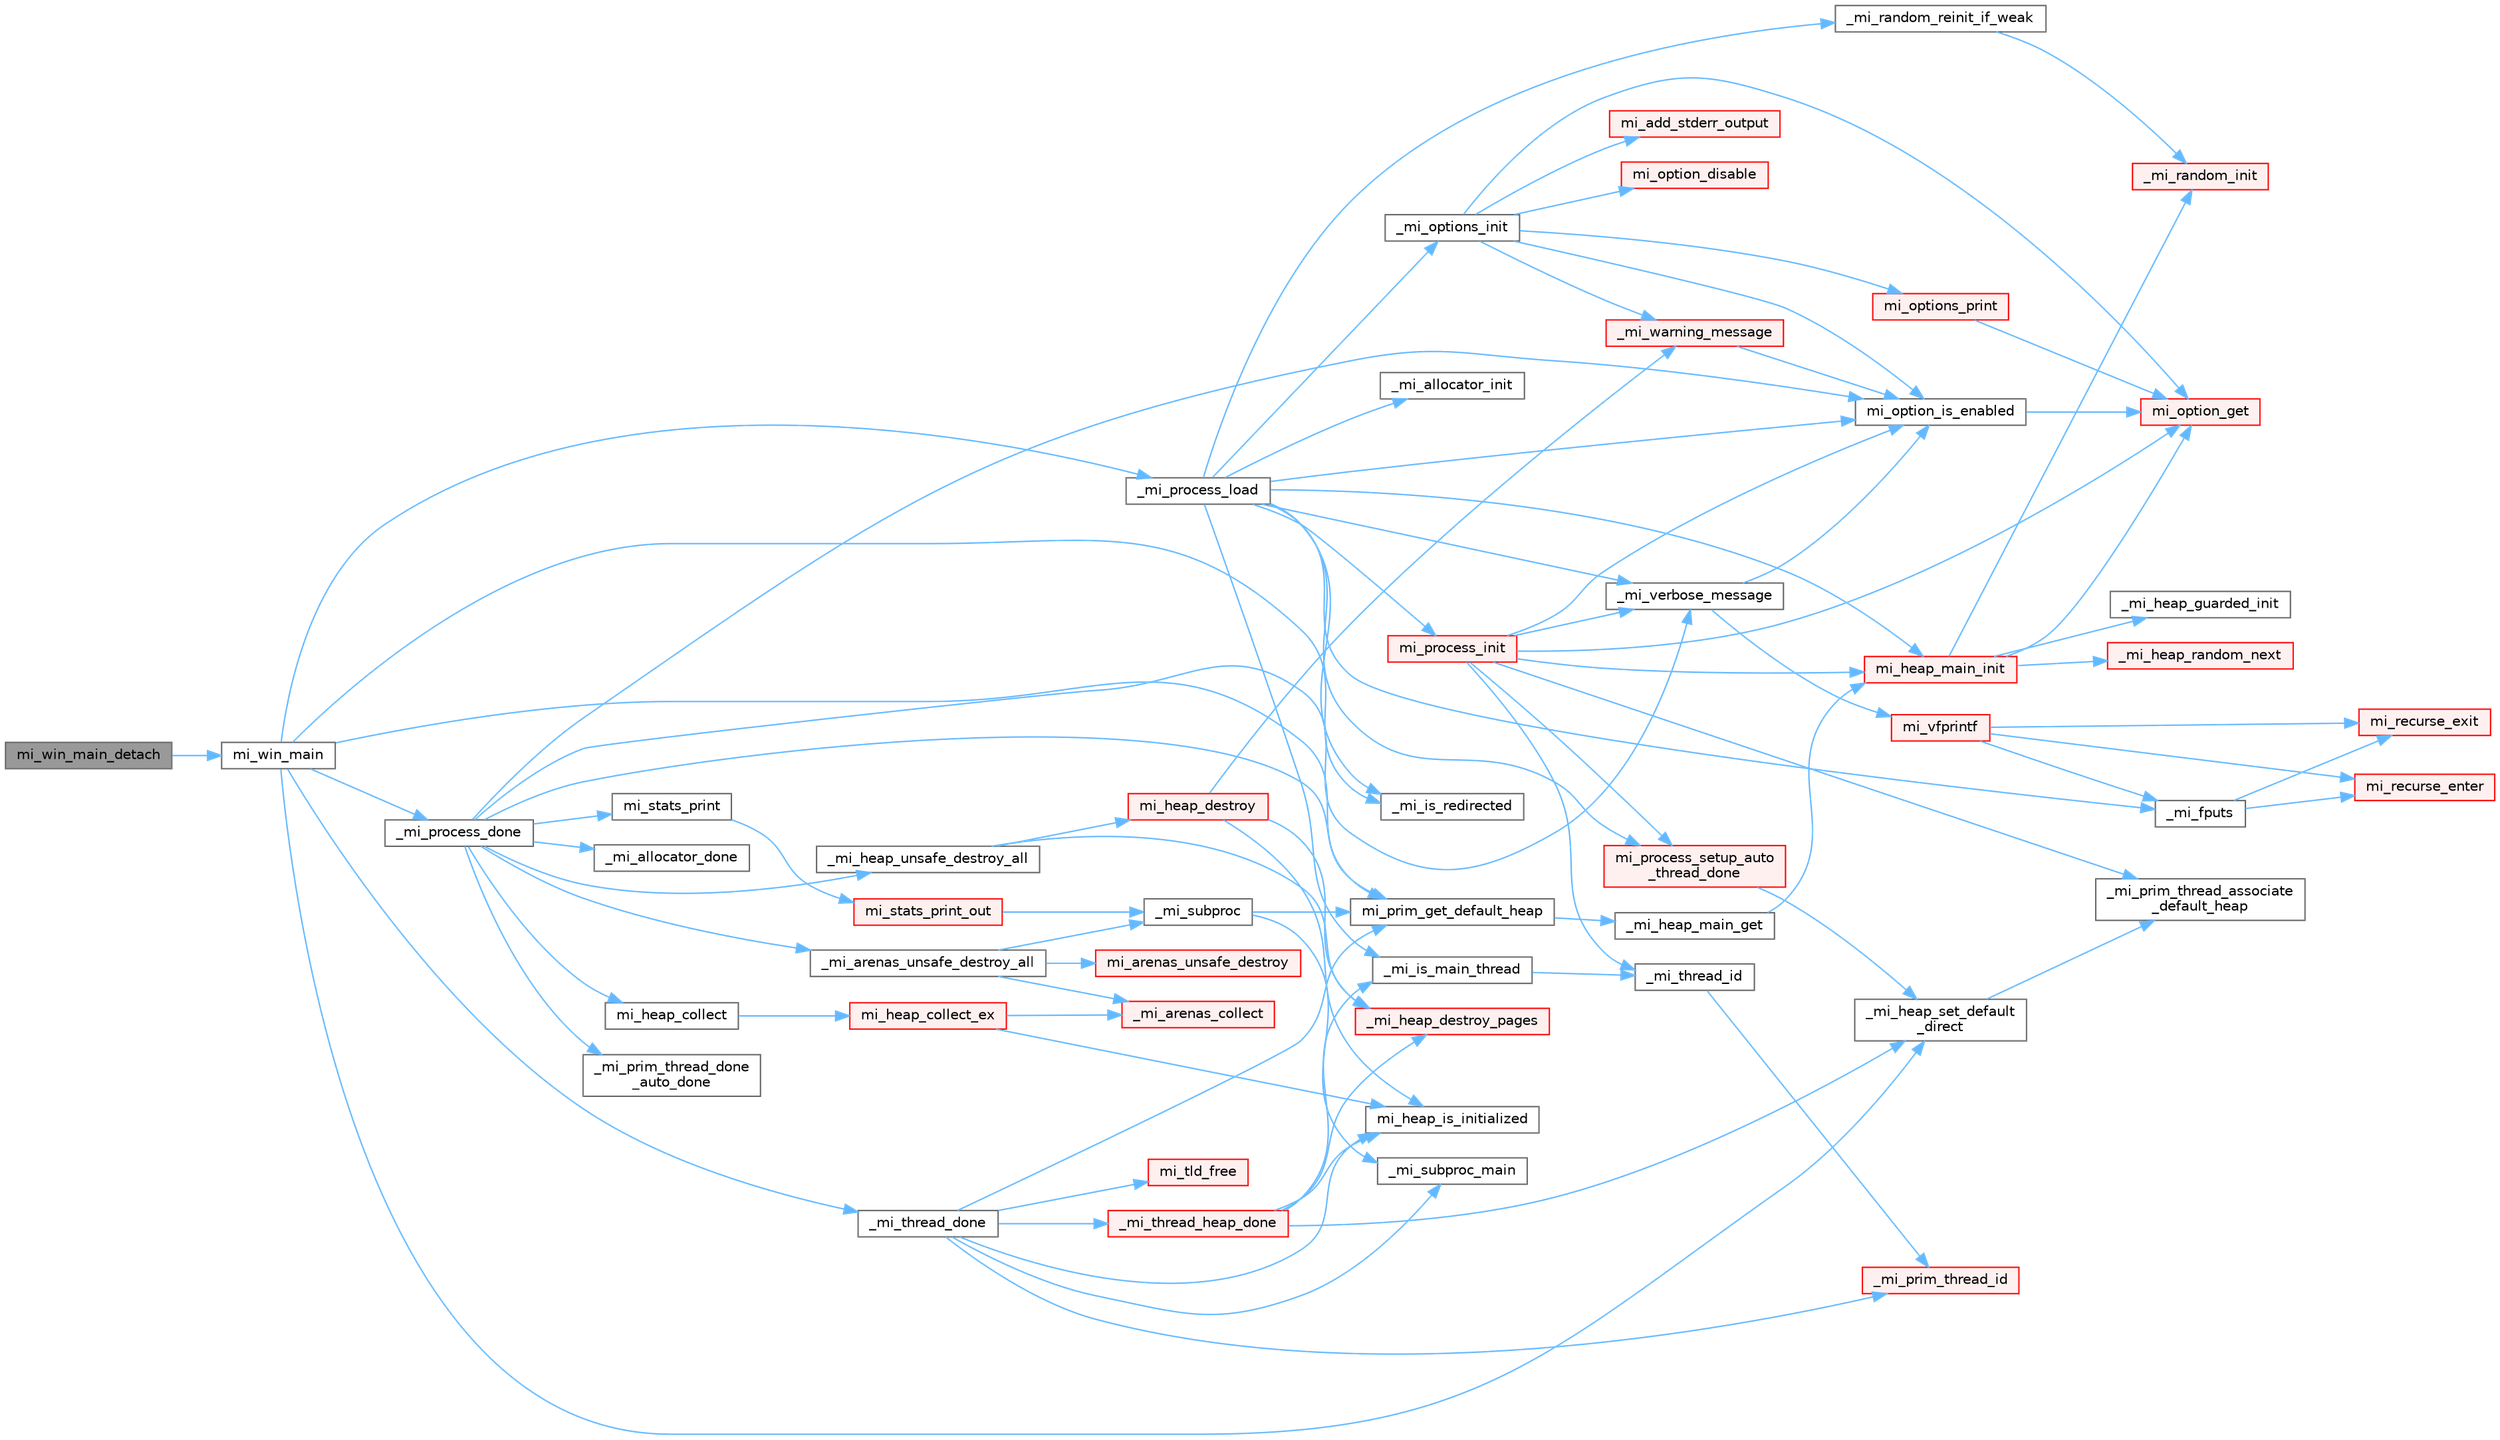 digraph "mi_win_main_detach"
{
 // LATEX_PDF_SIZE
  bgcolor="transparent";
  edge [fontname=Helvetica,fontsize=10,labelfontname=Helvetica,labelfontsize=10];
  node [fontname=Helvetica,fontsize=10,shape=box,height=0.2,width=0.4];
  rankdir="LR";
  Node1 [id="Node000001",label="mi_win_main_detach",height=0.2,width=0.4,color="gray40", fillcolor="grey60", style="filled", fontcolor="black",tooltip=" "];
  Node1 -> Node2 [id="edge1_Node000001_Node000002",color="steelblue1",style="solid",tooltip=" "];
  Node2 [id="Node000002",label="mi_win_main",height=0.2,width=0.4,color="grey40", fillcolor="white", style="filled",URL="$windows_2prim_8c.html#a07033ca5bbc505568ef485ed52bb2fdd",tooltip=" "];
  Node2 -> Node3 [id="edge2_Node000002_Node000003",color="steelblue1",style="solid",tooltip=" "];
  Node3 [id="Node000003",label="_mi_heap_set_default\l_direct",height=0.2,width=0.4,color="grey40", fillcolor="white", style="filled",URL="$_e_a_s_t_l_2packages_2mimalloc_2src_2init_8c.html#a96662339b7c5ce88bc64ce34ac3afd62",tooltip=" "];
  Node3 -> Node4 [id="edge3_Node000003_Node000004",color="steelblue1",style="solid",tooltip=" "];
  Node4 [id="Node000004",label="_mi_prim_thread_associate\l_default_heap",height=0.2,width=0.4,color="grey40", fillcolor="white", style="filled",URL="$windows_2prim_8c.html#a14b6be498e17cdf74c6b5cb38c2ec306",tooltip=" "];
  Node2 -> Node5 [id="edge4_Node000002_Node000005",color="steelblue1",style="solid",tooltip=" "];
  Node5 [id="Node000005",label="_mi_is_redirected",height=0.2,width=0.4,color="grey40", fillcolor="white", style="filled",URL="$prim_8c.html#a5ba84f92c517c2064f1a27291e805cde",tooltip=" "];
  Node2 -> Node6 [id="edge5_Node000002_Node000006",color="steelblue1",style="solid",tooltip=" "];
  Node6 [id="Node000006",label="_mi_process_done",height=0.2,width=0.4,color="grey40", fillcolor="white", style="filled",URL="$_e_a_s_t_l_2packages_2mimalloc_2src_2init_8c.html#a9c16ccb2903fdc96b751be27a3026b85",tooltip=" "];
  Node6 -> Node7 [id="edge6_Node000006_Node000007",color="steelblue1",style="solid",tooltip=" "];
  Node7 [id="Node000007",label="_mi_allocator_done",height=0.2,width=0.4,color="grey40", fillcolor="white", style="filled",URL="$prim_8c.html#a7e136e91a5d610c8d4b0beb0e6c4b47b",tooltip=" "];
  Node6 -> Node8 [id="edge7_Node000006_Node000008",color="steelblue1",style="solid",tooltip=" "];
  Node8 [id="Node000008",label="_mi_arenas_unsafe_destroy_all",height=0.2,width=0.4,color="grey40", fillcolor="white", style="filled",URL="$arena_8c.html#a93f661f9e49d64f4c2081b98403bc708",tooltip=" "];
  Node8 -> Node9 [id="edge8_Node000008_Node000009",color="steelblue1",style="solid",tooltip=" "];
  Node9 [id="Node000009",label="_mi_arenas_collect",height=0.2,width=0.4,color="red", fillcolor="#FFF0F0", style="filled",URL="$arena_8c.html#a6f7e5b0577ff900eb89e76701c43672f",tooltip=" "];
  Node8 -> Node137 [id="edge9_Node000008_Node000137",color="steelblue1",style="solid",tooltip=" "];
  Node137 [id="Node000137",label="_mi_subproc",height=0.2,width=0.4,color="grey40", fillcolor="white", style="filled",URL="$_e_a_s_t_l_2packages_2mimalloc_2src_2init_8c.html#ad7ba0b811f08490a3e64e9a7b3a03486",tooltip=" "];
  Node137 -> Node138 [id="edge10_Node000137_Node000138",color="steelblue1",style="solid",tooltip=" "];
  Node138 [id="Node000138",label="_mi_subproc_main",height=0.2,width=0.4,color="grey40", fillcolor="white", style="filled",URL="$_e_a_s_t_l_2packages_2mimalloc_2src_2init_8c.html#ab41c4f33f8195e6f62d943dc4d0a8d8a",tooltip=" "];
  Node137 -> Node139 [id="edge11_Node000137_Node000139",color="steelblue1",style="solid",tooltip=" "];
  Node139 [id="Node000139",label="mi_prim_get_default_heap",height=0.2,width=0.4,color="grey40", fillcolor="white", style="filled",URL="$prim_8h.html#a986e62564728229db3ccecbd6e97fd98",tooltip=" "];
  Node139 -> Node140 [id="edge12_Node000139_Node000140",color="steelblue1",style="solid",tooltip=" "];
  Node140 [id="Node000140",label="_mi_heap_main_get",height=0.2,width=0.4,color="grey40", fillcolor="white", style="filled",URL="$_e_a_s_t_l_2packages_2mimalloc_2src_2init_8c.html#a1feeb4148fb048caf23361152895a55c",tooltip=" "];
  Node140 -> Node141 [id="edge13_Node000140_Node000141",color="steelblue1",style="solid",tooltip=" "];
  Node141 [id="Node000141",label="mi_heap_main_init",height=0.2,width=0.4,color="red", fillcolor="#FFF0F0", style="filled",URL="$_e_a_s_t_l_2packages_2mimalloc_2src_2init_8c.html#a5d8b12ae7942ecf3eb4e8ffd313a263a",tooltip=" "];
  Node141 -> Node142 [id="edge14_Node000141_Node000142",color="steelblue1",style="solid",tooltip=" "];
  Node142 [id="Node000142",label="_mi_heap_guarded_init",height=0.2,width=0.4,color="grey40", fillcolor="white", style="filled",URL="$_e_a_s_t_l_2packages_2mimalloc_2src_2init_8c.html#a70e3672a1e08dcb5e7e311d403693394",tooltip=" "];
  Node141 -> Node143 [id="edge15_Node000141_Node000143",color="steelblue1",style="solid",tooltip=" "];
  Node143 [id="Node000143",label="_mi_heap_random_next",height=0.2,width=0.4,color="red", fillcolor="#FFF0F0", style="filled",URL="$heap_8c.html#a68ddb5f2c595ea9d4e8d450342b4713c",tooltip=" "];
  Node141 -> Node149 [id="edge16_Node000141_Node000149",color="steelblue1",style="solid",tooltip=" "];
  Node149 [id="Node000149",label="_mi_random_init",height=0.2,width=0.4,color="red", fillcolor="#FFF0F0", style="filled",URL="$random_8c.html#aca9dc8a900f1b727e326063778b2eee1",tooltip=" "];
  Node141 -> Node18 [id="edge17_Node000141_Node000018",color="steelblue1",style="solid",tooltip=" "];
  Node18 [id="Node000018",label="mi_option_get",height=0.2,width=0.4,color="red", fillcolor="#FFF0F0", style="filled",URL="$group__options.html#ga7e8af195cc81d3fa64ccf2662caa565a",tooltip=" "];
  Node8 -> Node166 [id="edge18_Node000008_Node000166",color="steelblue1",style="solid",tooltip=" "];
  Node166 [id="Node000166",label="mi_arenas_unsafe_destroy",height=0.2,width=0.4,color="red", fillcolor="#FFF0F0", style="filled",URL="$arena_8c.html#abbafee639786f490d7b0c0088d01f72d",tooltip=" "];
  Node6 -> Node176 [id="edge19_Node000006_Node000176",color="steelblue1",style="solid",tooltip=" "];
  Node176 [id="Node000176",label="_mi_heap_unsafe_destroy_all",height=0.2,width=0.4,color="grey40", fillcolor="white", style="filled",URL="$heap_8c.html#a0f3be54d4c82f6711129f15c5352f100",tooltip=" "];
  Node176 -> Node177 [id="edge20_Node000176_Node000177",color="steelblue1",style="solid",tooltip=" "];
  Node177 [id="Node000177",label="_mi_heap_destroy_pages",height=0.2,width=0.4,color="red", fillcolor="#FFF0F0", style="filled",URL="$heap_8c.html#ad6a00b059e454ba5c9d1eee55648d15c",tooltip=" "];
  Node176 -> Node285 [id="edge21_Node000176_Node000285",color="steelblue1",style="solid",tooltip=" "];
  Node285 [id="Node000285",label="mi_heap_destroy",height=0.2,width=0.4,color="red", fillcolor="#FFF0F0", style="filled",URL="$group__heap.html#ga9f9c0844edb9717f4feacd79116b8e0d",tooltip=" "];
  Node285 -> Node177 [id="edge22_Node000285_Node000177",color="steelblue1",style="solid",tooltip=" "];
  Node285 -> Node29 [id="edge23_Node000285_Node000029",color="steelblue1",style="solid",tooltip=" "];
  Node29 [id="Node000029",label="_mi_warning_message",height=0.2,width=0.4,color="red", fillcolor="#FFF0F0", style="filled",URL="$options_8c.html#ac253cac2ca24fb63be7f4937ac620dc4",tooltip=" "];
  Node29 -> Node30 [id="edge24_Node000029_Node000030",color="steelblue1",style="solid",tooltip=" "];
  Node30 [id="Node000030",label="mi_option_is_enabled",height=0.2,width=0.4,color="grey40", fillcolor="white", style="filled",URL="$group__options.html#ga459ad98f18b3fc9275474807fe0ca188",tooltip=" "];
  Node30 -> Node18 [id="edge25_Node000030_Node000018",color="steelblue1",style="solid",tooltip=" "];
  Node285 -> Node282 [id="edge26_Node000285_Node000282",color="steelblue1",style="solid",tooltip=" "];
  Node282 [id="Node000282",label="mi_heap_is_initialized",height=0.2,width=0.4,color="grey40", fillcolor="white", style="filled",URL="$_e_a_s_t_l_2packages_2mimalloc_2include_2mimalloc_2internal_8h.html#a320c7d8a15c57974d3b105558a2a55e6",tooltip=" "];
  Node6 -> Node431 [id="edge27_Node000006_Node000431",color="steelblue1",style="solid",tooltip=" "];
  Node431 [id="Node000431",label="_mi_prim_thread_done\l_auto_done",height=0.2,width=0.4,color="grey40", fillcolor="white", style="filled",URL="$windows_2prim_8c.html#a46efc702aefc032dfa0abf324d30cfd8",tooltip=" "];
  Node6 -> Node241 [id="edge28_Node000006_Node000241",color="steelblue1",style="solid",tooltip=" "];
  Node241 [id="Node000241",label="_mi_verbose_message",height=0.2,width=0.4,color="grey40", fillcolor="white", style="filled",URL="$options_8c.html#ab9890036c5acb25eacd13bec3a6b0c68",tooltip=" "];
  Node241 -> Node30 [id="edge29_Node000241_Node000030",color="steelblue1",style="solid",tooltip=" "];
  Node241 -> Node43 [id="edge30_Node000241_Node000043",color="steelblue1",style="solid",tooltip=" "];
  Node43 [id="Node000043",label="mi_vfprintf",height=0.2,width=0.4,color="red", fillcolor="#FFF0F0", style="filled",URL="$options_8c.html#a1f31f62f178fb5309451aa44c8d25327",tooltip=" "];
  Node43 -> Node44 [id="edge31_Node000043_Node000044",color="steelblue1",style="solid",tooltip=" "];
  Node44 [id="Node000044",label="_mi_fputs",height=0.2,width=0.4,color="grey40", fillcolor="white", style="filled",URL="$options_8c.html#a74eecad8676654f59f427a84ccc5c19d",tooltip=" "];
  Node44 -> Node45 [id="edge32_Node000044_Node000045",color="steelblue1",style="solid",tooltip=" "];
  Node45 [id="Node000045",label="mi_recurse_enter",height=0.2,width=0.4,color="red", fillcolor="#FFF0F0", style="filled",URL="$options_8c.html#a1fdb7bd3b10624ddeabe0988c52a1285",tooltip=" "];
  Node44 -> Node46 [id="edge33_Node000044_Node000046",color="steelblue1",style="solid",tooltip=" "];
  Node46 [id="Node000046",label="mi_recurse_exit",height=0.2,width=0.4,color="red", fillcolor="#FFF0F0", style="filled",URL="$options_8c.html#ae9c4fbdaa6fedca31b9c25dcb78112ae",tooltip=" "];
  Node43 -> Node45 [id="edge34_Node000043_Node000045",color="steelblue1",style="solid",tooltip=" "];
  Node43 -> Node46 [id="edge35_Node000043_Node000046",color="steelblue1",style="solid",tooltip=" "];
  Node6 -> Node432 [id="edge36_Node000006_Node000432",color="steelblue1",style="solid",tooltip=" "];
  Node432 [id="Node000432",label="mi_heap_collect",height=0.2,width=0.4,color="grey40", fillcolor="white", style="filled",URL="$group__heap.html#ga7922f7495cde30b1984d0e6072419298",tooltip="Release outstanding resources in a specific heap."];
  Node432 -> Node288 [id="edge37_Node000432_Node000288",color="steelblue1",style="solid",tooltip=" "];
  Node288 [id="Node000288",label="mi_heap_collect_ex",height=0.2,width=0.4,color="red", fillcolor="#FFF0F0", style="filled",URL="$heap_8c.html#a13231466662ebaf79b77c254d4c7f389",tooltip=" "];
  Node288 -> Node9 [id="edge38_Node000288_Node000009",color="steelblue1",style="solid",tooltip=" "];
  Node288 -> Node282 [id="edge39_Node000288_Node000282",color="steelblue1",style="solid",tooltip=" "];
  Node6 -> Node30 [id="edge40_Node000006_Node000030",color="steelblue1",style="solid",tooltip=" "];
  Node6 -> Node139 [id="edge41_Node000006_Node000139",color="steelblue1",style="solid",tooltip=" "];
  Node6 -> Node433 [id="edge42_Node000006_Node000433",color="steelblue1",style="solid",tooltip=" "];
  Node433 [id="Node000433",label="mi_stats_print",height=0.2,width=0.4,color="grey40", fillcolor="white", style="filled",URL="$group__extended.html#ga2d126e5c62d3badc35445e5d84166df2",tooltip=" "];
  Node433 -> Node434 [id="edge43_Node000433_Node000434",color="steelblue1",style="solid",tooltip=" "];
  Node434 [id="Node000434",label="mi_stats_print_out",height=0.2,width=0.4,color="red", fillcolor="#FFF0F0", style="filled",URL="$group__extended.html#ga537f13b299ddf801e49a5a94fde02c79",tooltip=" "];
  Node434 -> Node137 [id="edge44_Node000434_Node000137",color="steelblue1",style="solid",tooltip=" "];
  Node2 -> Node451 [id="edge45_Node000002_Node000451",color="steelblue1",style="solid",tooltip=" "];
  Node451 [id="Node000451",label="_mi_process_load",height=0.2,width=0.4,color="grey40", fillcolor="white", style="filled",URL="$_e_a_s_t_l_2packages_2mimalloc_2src_2init_8c.html#a482a417323e1329ddf36dae4417a710a",tooltip=" "];
  Node451 -> Node452 [id="edge46_Node000451_Node000452",color="steelblue1",style="solid",tooltip=" "];
  Node452 [id="Node000452",label="_mi_allocator_init",height=0.2,width=0.4,color="grey40", fillcolor="white", style="filled",URL="$prim_8c.html#ae337a54314cd4e9d1732d1f5b0d793d8",tooltip=" "];
  Node451 -> Node44 [id="edge47_Node000451_Node000044",color="steelblue1",style="solid",tooltip=" "];
  Node451 -> Node32 [id="edge48_Node000451_Node000032",color="steelblue1",style="solid",tooltip=" "];
  Node32 [id="Node000032",label="_mi_is_main_thread",height=0.2,width=0.4,color="grey40", fillcolor="white", style="filled",URL="$_e_a_s_t_l_2packages_2mimalloc_2src_2init_8c.html#a008e0a28e7c86b15a04094d595e2c327",tooltip=" "];
  Node32 -> Node33 [id="edge49_Node000032_Node000033",color="steelblue1",style="solid",tooltip=" "];
  Node33 [id="Node000033",label="_mi_thread_id",height=0.2,width=0.4,color="grey40", fillcolor="white", style="filled",URL="$_e_a_s_t_l_2packages_2mimalloc_2src_2init_8c.html#a43068a36d7dea6ccf1e3558a27e22993",tooltip=" "];
  Node33 -> Node34 [id="edge50_Node000033_Node000034",color="steelblue1",style="solid",tooltip=" "];
  Node34 [id="Node000034",label="_mi_prim_thread_id",height=0.2,width=0.4,color="red", fillcolor="#FFF0F0", style="filled",URL="$prim_8h.html#a3875c92cbb791d0a7c69bc1fd2df6804",tooltip=" "];
  Node451 -> Node5 [id="edge51_Node000451_Node000005",color="steelblue1",style="solid",tooltip=" "];
  Node451 -> Node453 [id="edge52_Node000451_Node000453",color="steelblue1",style="solid",tooltip=" "];
  Node453 [id="Node000453",label="_mi_options_init",height=0.2,width=0.4,color="grey40", fillcolor="white", style="filled",URL="$options_8c.html#ac1d7140d2d1466fafda465fa481bec86",tooltip=" "];
  Node453 -> Node29 [id="edge53_Node000453_Node000029",color="steelblue1",style="solid",tooltip=" "];
  Node453 -> Node454 [id="edge54_Node000453_Node000454",color="steelblue1",style="solid",tooltip=" "];
  Node454 [id="Node000454",label="mi_add_stderr_output",height=0.2,width=0.4,color="red", fillcolor="#FFF0F0", style="filled",URL="$options_8c.html#a4d5d24a76f5249135a37294c6ec577ff",tooltip=" "];
  Node453 -> Node459 [id="edge55_Node000453_Node000459",color="steelblue1",style="solid",tooltip=" "];
  Node459 [id="Node000459",label="mi_option_disable",height=0.2,width=0.4,color="red", fillcolor="#FFF0F0", style="filled",URL="$group__options.html#gaebf6ff707a2e688ebb1a2296ca564054",tooltip=" "];
  Node453 -> Node18 [id="edge56_Node000453_Node000018",color="steelblue1",style="solid",tooltip=" "];
  Node453 -> Node30 [id="edge57_Node000453_Node000030",color="steelblue1",style="solid",tooltip=" "];
  Node453 -> Node461 [id="edge58_Node000453_Node000461",color="steelblue1",style="solid",tooltip=" "];
  Node461 [id="Node000461",label="mi_options_print",height=0.2,width=0.4,color="red", fillcolor="#FFF0F0", style="filled",URL="$options_8c.html#aecfcd3ed90af99932670d881de1fa8f1",tooltip=" "];
  Node461 -> Node18 [id="edge59_Node000461_Node000018",color="steelblue1",style="solid",tooltip=" "];
  Node451 -> Node463 [id="edge60_Node000451_Node000463",color="steelblue1",style="solid",tooltip=" "];
  Node463 [id="Node000463",label="_mi_random_reinit_if_weak",height=0.2,width=0.4,color="grey40", fillcolor="white", style="filled",URL="$random_8c.html#a19b59fe73675f35bbb0973e44a08175e",tooltip=" "];
  Node463 -> Node149 [id="edge61_Node000463_Node000149",color="steelblue1",style="solid",tooltip=" "];
  Node451 -> Node241 [id="edge62_Node000451_Node000241",color="steelblue1",style="solid",tooltip=" "];
  Node451 -> Node141 [id="edge63_Node000451_Node000141",color="steelblue1",style="solid",tooltip=" "];
  Node451 -> Node30 [id="edge64_Node000451_Node000030",color="steelblue1",style="solid",tooltip=" "];
  Node451 -> Node394 [id="edge65_Node000451_Node000394",color="steelblue1",style="solid",tooltip=" "];
  Node394 [id="Node000394",label="mi_process_init",height=0.2,width=0.4,color="red", fillcolor="#FFF0F0", style="filled",URL="$_e_a_s_t_l_2packages_2mimalloc_2src_2init_8c.html#a33e54ec86fc7da4bebb673429c399402",tooltip=" "];
  Node394 -> Node4 [id="edge66_Node000394_Node000004",color="steelblue1",style="solid",tooltip=" "];
  Node394 -> Node33 [id="edge67_Node000394_Node000033",color="steelblue1",style="solid",tooltip=" "];
  Node394 -> Node241 [id="edge68_Node000394_Node000241",color="steelblue1",style="solid",tooltip=" "];
  Node394 -> Node141 [id="edge69_Node000394_Node000141",color="steelblue1",style="solid",tooltip=" "];
  Node394 -> Node18 [id="edge70_Node000394_Node000018",color="steelblue1",style="solid",tooltip=" "];
  Node394 -> Node30 [id="edge71_Node000394_Node000030",color="steelblue1",style="solid",tooltip=" "];
  Node394 -> Node406 [id="edge72_Node000394_Node000406",color="steelblue1",style="solid",tooltip=" "];
  Node406 [id="Node000406",label="mi_process_setup_auto\l_thread_done",height=0.2,width=0.4,color="red", fillcolor="#FFF0F0", style="filled",URL="$_e_a_s_t_l_2packages_2mimalloc_2src_2init_8c.html#af68972991f40a9c01ebc1c220ba78170",tooltip=" "];
  Node406 -> Node3 [id="edge73_Node000406_Node000003",color="steelblue1",style="solid",tooltip=" "];
  Node451 -> Node406 [id="edge74_Node000451_Node000406",color="steelblue1",style="solid",tooltip=" "];
  Node2 -> Node464 [id="edge75_Node000002_Node000464",color="steelblue1",style="solid",tooltip=" "];
  Node464 [id="Node000464",label="_mi_thread_done",height=0.2,width=0.4,color="grey40", fillcolor="white", style="filled",URL="$_e_a_s_t_l_2packages_2mimalloc_2src_2init_8c.html#af603ae2ea01234391a55cf27457ae925",tooltip=" "];
  Node464 -> Node34 [id="edge76_Node000464_Node000034",color="steelblue1",style="solid",tooltip=" "];
  Node464 -> Node138 [id="edge77_Node000464_Node000138",color="steelblue1",style="solid",tooltip=" "];
  Node464 -> Node465 [id="edge78_Node000464_Node000465",color="steelblue1",style="solid",tooltip=" "];
  Node465 [id="Node000465",label="_mi_thread_heap_done",height=0.2,width=0.4,color="red", fillcolor="#FFF0F0", style="filled",URL="$_e_a_s_t_l_2packages_2mimalloc_2src_2init_8c.html#a6196f703f6f83f8da7a28ce415c9f4e3",tooltip=" "];
  Node465 -> Node177 [id="edge79_Node000465_Node000177",color="steelblue1",style="solid",tooltip=" "];
  Node465 -> Node3 [id="edge80_Node000465_Node000003",color="steelblue1",style="solid",tooltip=" "];
  Node465 -> Node32 [id="edge81_Node000465_Node000032",color="steelblue1",style="solid",tooltip=" "];
  Node465 -> Node282 [id="edge82_Node000465_Node000282",color="steelblue1",style="solid",tooltip=" "];
  Node464 -> Node282 [id="edge83_Node000464_Node000282",color="steelblue1",style="solid",tooltip=" "];
  Node464 -> Node139 [id="edge84_Node000464_Node000139",color="steelblue1",style="solid",tooltip=" "];
  Node464 -> Node466 [id="edge85_Node000464_Node000466",color="steelblue1",style="solid",tooltip=" "];
  Node466 [id="Node000466",label="mi_tld_free",height=0.2,width=0.4,color="red", fillcolor="#FFF0F0", style="filled",URL="$_e_a_s_t_l_2packages_2mimalloc_2src_2init_8c.html#a4fcbdb32289a1863f96a8f8e810b3592",tooltip=" "];
  Node2 -> Node139 [id="edge86_Node000002_Node000139",color="steelblue1",style="solid",tooltip=" "];
}
